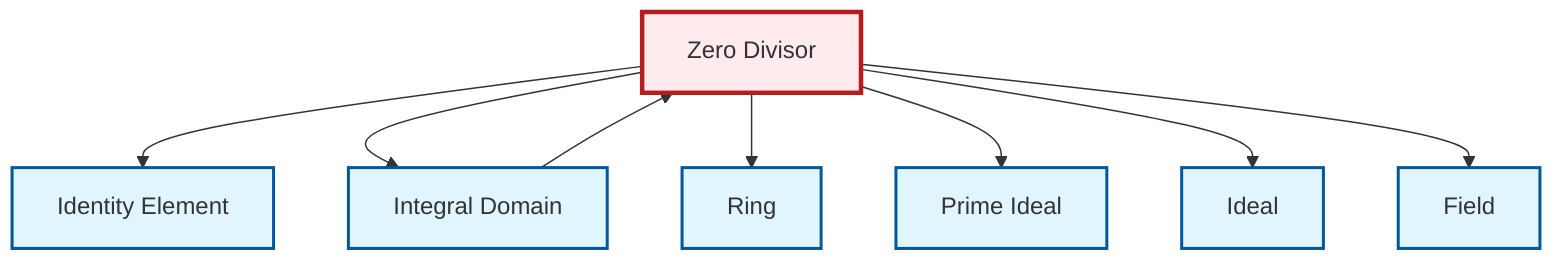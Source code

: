 graph TD
    classDef definition fill:#e1f5fe,stroke:#01579b,stroke-width:2px
    classDef theorem fill:#f3e5f5,stroke:#4a148c,stroke-width:2px
    classDef axiom fill:#fff3e0,stroke:#e65100,stroke-width:2px
    classDef example fill:#e8f5e9,stroke:#1b5e20,stroke-width:2px
    classDef current fill:#ffebee,stroke:#b71c1c,stroke-width:3px
    def-identity-element["Identity Element"]:::definition
    def-field["Field"]:::definition
    def-zero-divisor["Zero Divisor"]:::definition
    def-ring["Ring"]:::definition
    def-ideal["Ideal"]:::definition
    def-prime-ideal["Prime Ideal"]:::definition
    def-integral-domain["Integral Domain"]:::definition
    def-zero-divisor --> def-identity-element
    def-zero-divisor --> def-integral-domain
    def-zero-divisor --> def-ring
    def-zero-divisor --> def-prime-ideal
    def-integral-domain --> def-zero-divisor
    def-zero-divisor --> def-ideal
    def-zero-divisor --> def-field
    class def-zero-divisor current